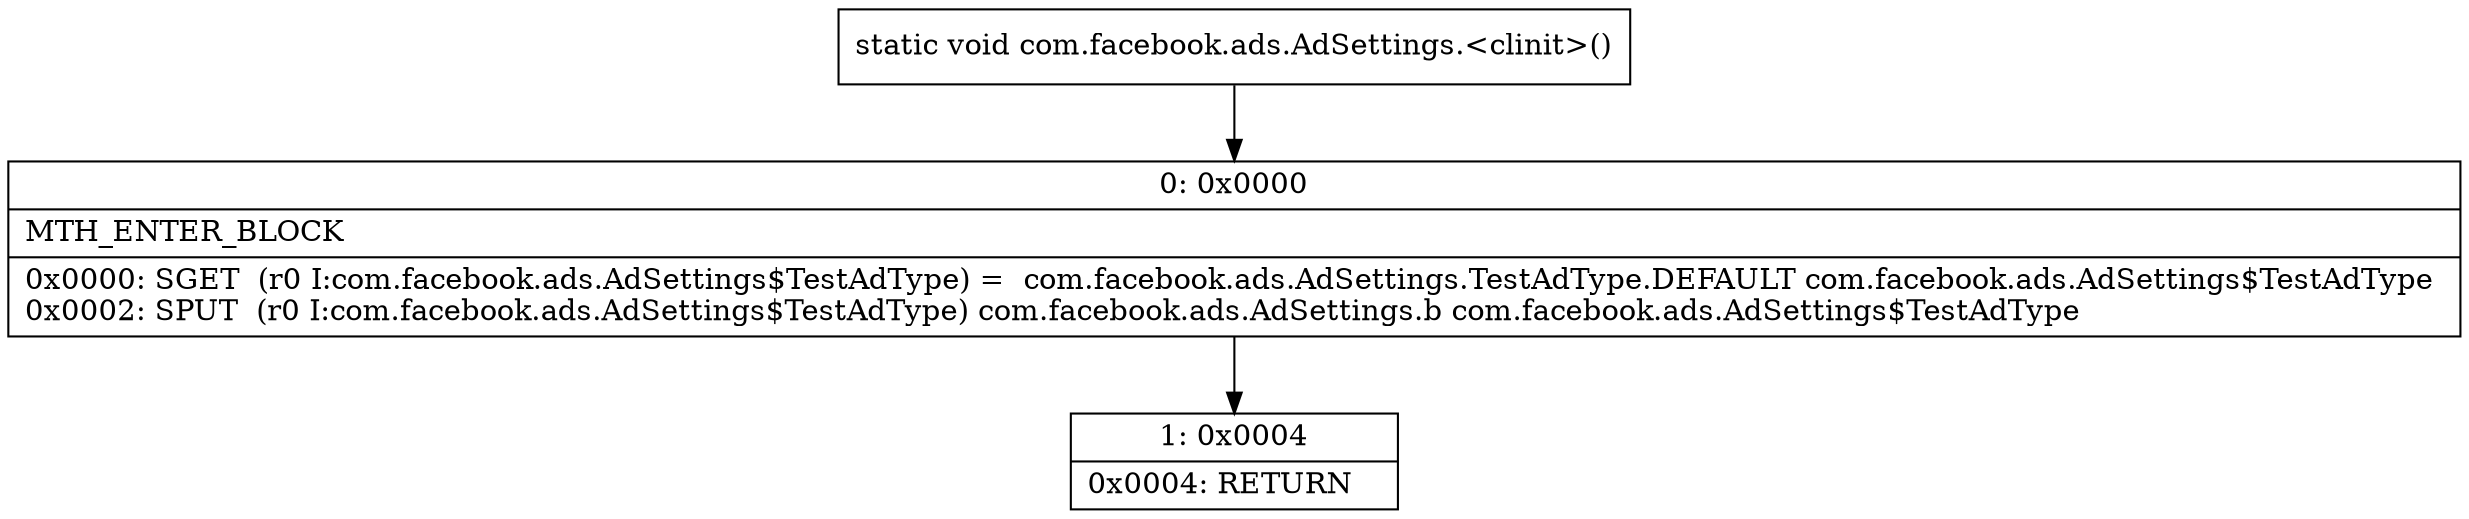 digraph "CFG forcom.facebook.ads.AdSettings.\<clinit\>()V" {
Node_0 [shape=record,label="{0\:\ 0x0000|MTH_ENTER_BLOCK\l|0x0000: SGET  (r0 I:com.facebook.ads.AdSettings$TestAdType) =  com.facebook.ads.AdSettings.TestAdType.DEFAULT com.facebook.ads.AdSettings$TestAdType \l0x0002: SPUT  (r0 I:com.facebook.ads.AdSettings$TestAdType) com.facebook.ads.AdSettings.b com.facebook.ads.AdSettings$TestAdType \l}"];
Node_1 [shape=record,label="{1\:\ 0x0004|0x0004: RETURN   \l}"];
MethodNode[shape=record,label="{static void com.facebook.ads.AdSettings.\<clinit\>() }"];
MethodNode -> Node_0;
Node_0 -> Node_1;
}

